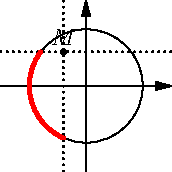 unitsize(1cm);

draw(unitcircle);
draw((-1.5,0)--(1.5,0),Arrow);
draw((0,-1.5)--(0,1.5),Arrow);

pair c=(0,0);


real a = -0.4;
real b = 0.6;
pair p=(a,b);
dot(p);


draw((a,-1.5)--(a,1.5),Dotted);
draw((-1.5,b)--(1.5,b),Dotted);

path res =arc(c,(-sqrt(1-b^2),b),(a,-sqrt(1-a^2)));
draw(res,red+2);

label("$M$",p,N);